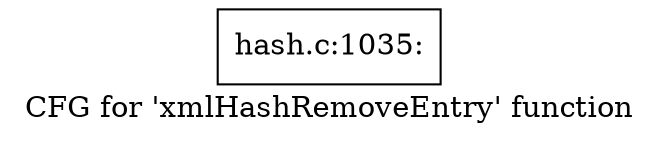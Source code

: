 digraph "CFG for 'xmlHashRemoveEntry' function" {
	label="CFG for 'xmlHashRemoveEntry' function";

	Node0x3d9a810 [shape=record,label="{hash.c:1035:}"];
}
